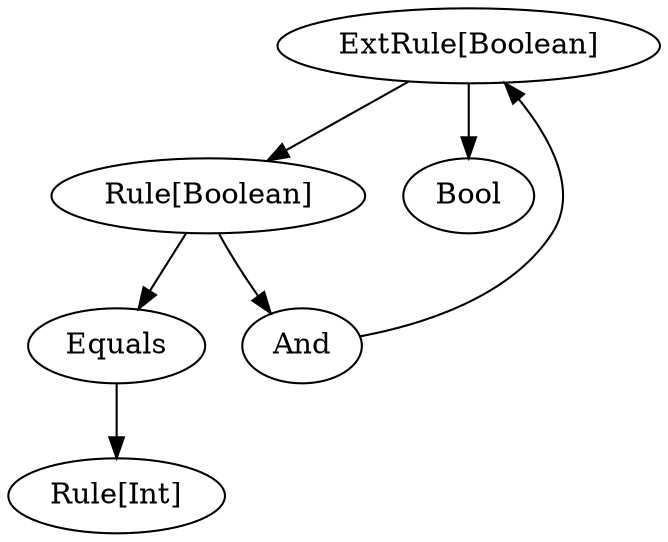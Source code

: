 digraph {
    splines=true

    ExtRuleBool[label="ExtRule[Boolean]" class="operator"]
    RuleBool[label="Rule[Boolean]" class="operator"]
    RuleInt[label="Rule[Int]" class="operator"]
    And
    Equals
    Bool

    ExtRuleBool -> RuleBool[class="relies"]
    ExtRuleBool -> Bool
    Equals -> RuleInt[class="relies"]
    RuleBool -> And
    RuleBool -> Equals
    And -> RuleBool[class="relies" style="invis"]
    And -> ExtRuleBool[class="relies"]
}
